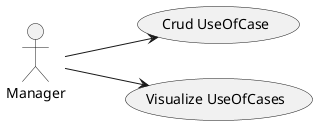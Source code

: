 @startuml
left to right direction

:Manager: --> (Crud UseOfCase)
:Manager: --> (Visualize UseOfCases)
@enduml
